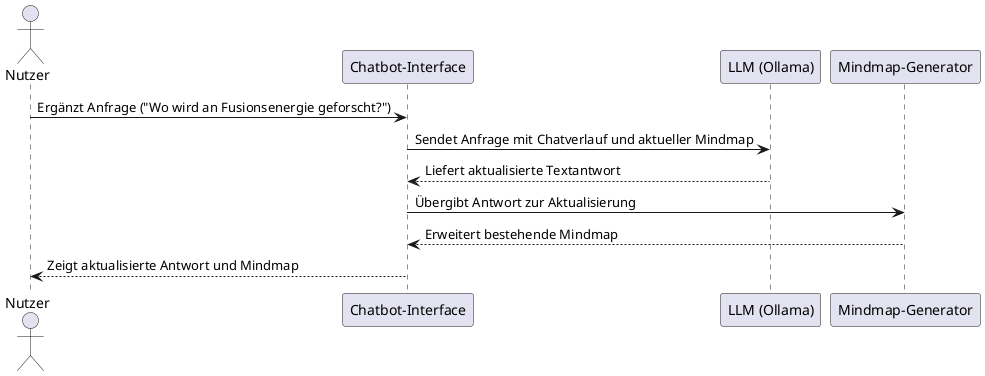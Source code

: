 @startuml
actor Nutzer
participant "Chatbot-Interface" as Chat
participant "LLM (Ollama)" as LLM
participant "Mindmap-Generator" as Mindmap

Nutzer -> Chat: Ergänzt Anfrage ("Wo wird an Fusionsenergie geforscht?")
Chat -> LLM: Sendet Anfrage mit Chatverlauf und aktueller Mindmap
LLM --> Chat: Liefert aktualisierte Textantwort
Chat -> Mindmap: Übergibt Antwort zur Aktualisierung
Mindmap --> Chat: Erweitert bestehende Mindmap
Chat --> Nutzer: Zeigt aktualisierte Antwort und Mindmap

@enduml
